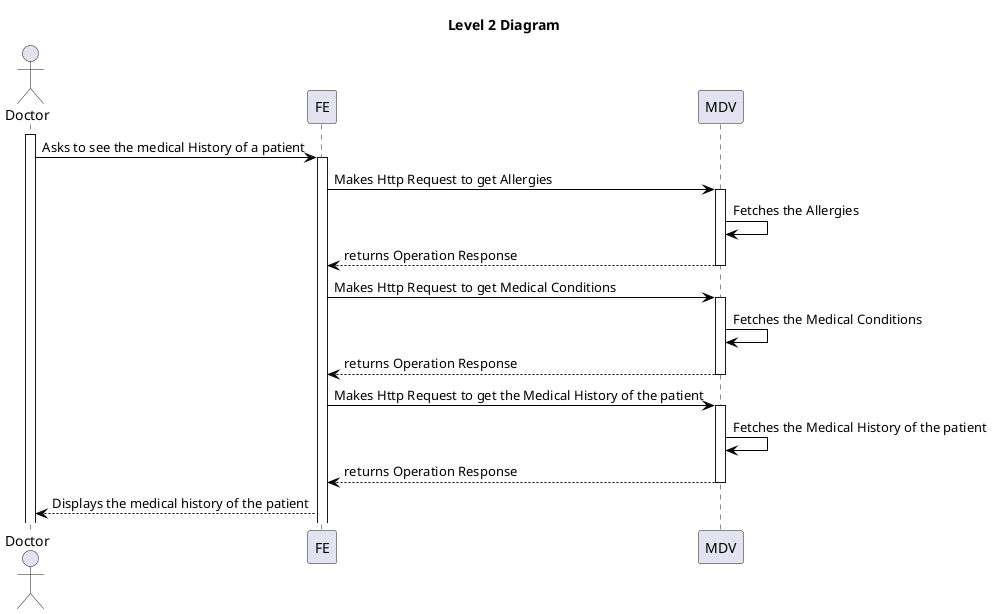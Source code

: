@startuml level_2

title Level 2 Diagram

hide empty members
'skinparam Linetype ortho

skinparam class {
    BackgroundColor<<valueObject>> #D6EAF8
    BackgroundColor<<root>> #FDEBD0
    BackgroundColor<<service>> #D1F2EB
    BackgroundColor #FEF9E7
    ArrowColor Black
}

skinparam package {
    BackgroundColor #EBF5FB
}

actor Doctor as A
participant FE as FE
participant MDV as MDV

activate A
A -> FE: Asks to see the medical History of a patient
activate FE
FE -> MDV: Makes Http Request to get Allergies
activate MDV
MDV -> MDV: Fetches the Allergies
MDV --> FE: returns Operation Response
deactivate MDV
FE -> MDV: Makes Http Request to get Medical Conditions
activate MDV
MDV -> MDV: Fetches the Medical Conditions
MDV --> FE: returns Operation Response
deactivate MDV
FE -> MDV: Makes Http Request to get the Medical History of the patient
activate MDV
MDV -> MDV: Fetches the Medical History of the patient
MDV --> FE: returns Operation Response
deactivate MDV
FE --> A: Displays the medical history of the patient

@enduml
